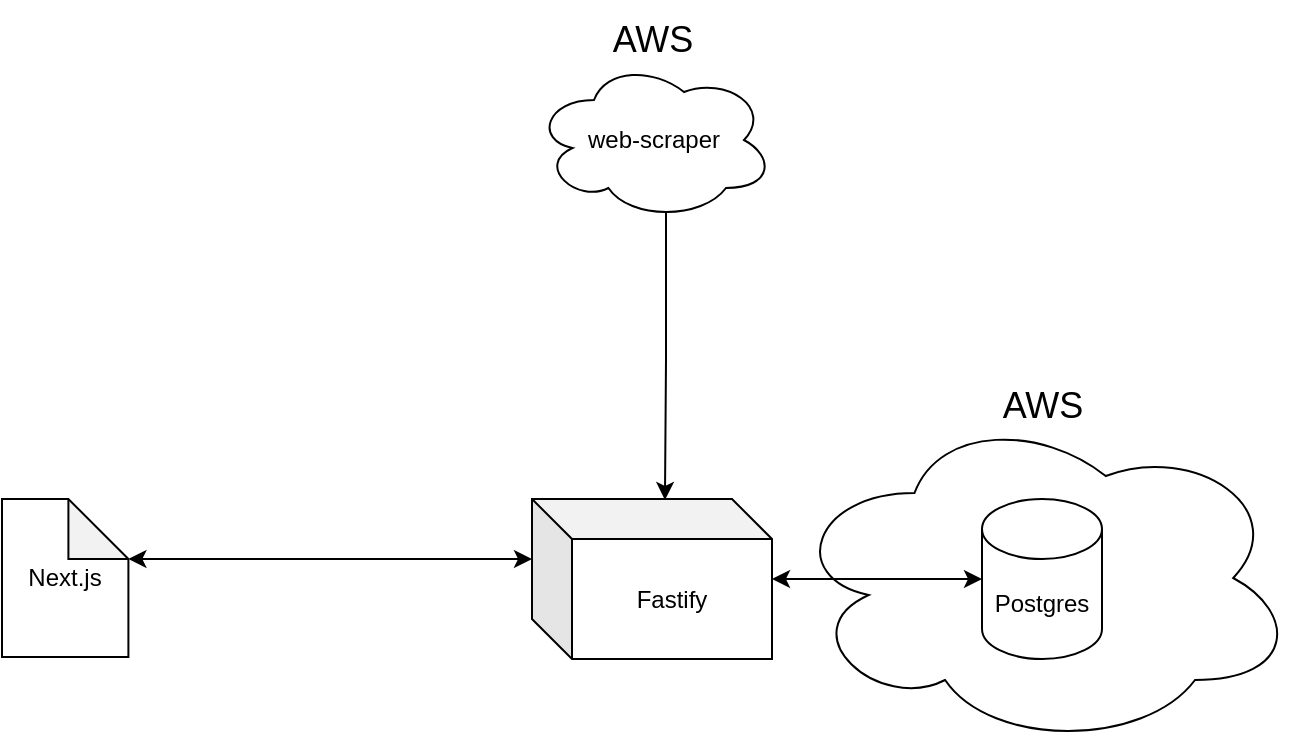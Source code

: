 <mxfile version="24.2.5" type="device">
  <diagram name="Page-1" id="Ot59i2GKWCAj2uNyoqGT">
    <mxGraphModel dx="1588" dy="922" grid="1" gridSize="10" guides="1" tooltips="1" connect="1" arrows="1" fold="1" page="1" pageScale="1" pageWidth="850" pageHeight="1100" math="0" shadow="0">
      <root>
        <mxCell id="0" />
        <mxCell id="1" parent="0" />
        <mxCell id="apOw1OcxsLfQi-nUNjyC-18" value="" style="ellipse;shape=cloud;whiteSpace=wrap;html=1;" vertex="1" parent="1">
          <mxGeometry x="492.5" y="434" width="255" height="170" as="geometry" />
        </mxCell>
        <mxCell id="apOw1OcxsLfQi-nUNjyC-1" value="Postgres" style="shape=cylinder3;whiteSpace=wrap;html=1;boundedLbl=1;backgroundOutline=1;size=15;" vertex="1" parent="1">
          <mxGeometry x="590" y="479.5" width="60" height="80" as="geometry" />
        </mxCell>
        <mxCell id="apOw1OcxsLfQi-nUNjyC-7" value="Next.js" style="shape=note;whiteSpace=wrap;html=1;backgroundOutline=1;darkOpacity=0.05;" vertex="1" parent="1">
          <mxGeometry x="100" y="479.5" width="63.2" height="79" as="geometry" />
        </mxCell>
        <mxCell id="apOw1OcxsLfQi-nUNjyC-8" value="Fastify" style="shape=cube;whiteSpace=wrap;html=1;boundedLbl=1;backgroundOutline=1;darkOpacity=0.05;darkOpacity2=0.1;" vertex="1" parent="1">
          <mxGeometry x="365" y="479.5" width="120" height="80" as="geometry" />
        </mxCell>
        <mxCell id="apOw1OcxsLfQi-nUNjyC-12" value="" style="endArrow=classic;startArrow=classic;html=1;rounded=0;exitX=0;exitY=0;exitDx=63.2;exitDy=30;exitPerimeter=0;entryX=0;entryY=0;entryDx=0;entryDy=30;entryPerimeter=0;" edge="1" parent="1" source="apOw1OcxsLfQi-nUNjyC-7" target="apOw1OcxsLfQi-nUNjyC-8">
          <mxGeometry width="50" height="50" relative="1" as="geometry">
            <mxPoint x="380" y="510" as="sourcePoint" />
            <mxPoint x="430" y="460" as="targetPoint" />
          </mxGeometry>
        </mxCell>
        <mxCell id="apOw1OcxsLfQi-nUNjyC-13" value="web-scraper" style="ellipse;shape=cloud;whiteSpace=wrap;html=1;" vertex="1" parent="1">
          <mxGeometry x="366" y="260" width="120" height="80" as="geometry" />
        </mxCell>
        <mxCell id="apOw1OcxsLfQi-nUNjyC-16" value="" style="endArrow=classic;startArrow=classic;html=1;rounded=0;entryX=0;entryY=0.5;entryDx=0;entryDy=0;entryPerimeter=0;" edge="1" parent="1" source="apOw1OcxsLfQi-nUNjyC-8" target="apOw1OcxsLfQi-nUNjyC-1">
          <mxGeometry width="50" height="50" relative="1" as="geometry">
            <mxPoint x="380" y="560" as="sourcePoint" />
            <mxPoint x="430" y="510" as="targetPoint" />
          </mxGeometry>
        </mxCell>
        <mxCell id="apOw1OcxsLfQi-nUNjyC-17" style="edgeStyle=orthogonalEdgeStyle;rounded=0;orthogonalLoop=1;jettySize=auto;html=1;exitX=0.55;exitY=0.95;exitDx=0;exitDy=0;exitPerimeter=0;entryX=0.554;entryY=0.006;entryDx=0;entryDy=0;entryPerimeter=0;" edge="1" parent="1" source="apOw1OcxsLfQi-nUNjyC-13" target="apOw1OcxsLfQi-nUNjyC-8">
          <mxGeometry relative="1" as="geometry" />
        </mxCell>
        <mxCell id="apOw1OcxsLfQi-nUNjyC-19" value="&lt;font style=&quot;font-size: 18px;&quot;&gt;AWS&lt;/font&gt;" style="text;html=1;align=center;verticalAlign=middle;resizable=0;points=[];autosize=1;strokeColor=none;fillColor=none;" vertex="1" parent="1">
          <mxGeometry x="590" y="413" width="60" height="40" as="geometry" />
        </mxCell>
        <mxCell id="apOw1OcxsLfQi-nUNjyC-20" value="&lt;font style=&quot;font-size: 18px;&quot;&gt;AWS&lt;/font&gt;" style="text;html=1;align=center;verticalAlign=middle;resizable=0;points=[];autosize=1;strokeColor=none;fillColor=none;" vertex="1" parent="1">
          <mxGeometry x="395" y="230" width="60" height="40" as="geometry" />
        </mxCell>
      </root>
    </mxGraphModel>
  </diagram>
</mxfile>
